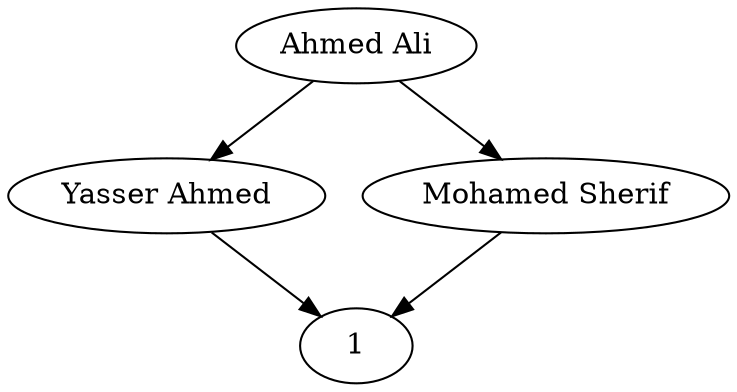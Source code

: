 digraph UserGraph {
  5 [label="Ahmed Ali"];
  5 -> 2;
  5 -> 3;
  2 [label="Yasser Ahmed"];
  2 -> 1;
  3 [label="Mohamed Sherif"];
  3 -> 1;
}
